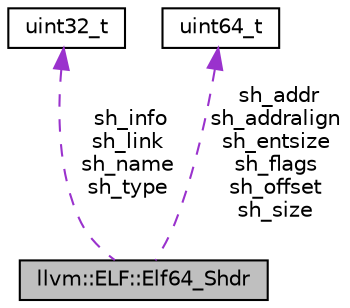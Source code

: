digraph "llvm::ELF::Elf64_Shdr"
{
 // LATEX_PDF_SIZE
  bgcolor="transparent";
  edge [fontname="Helvetica",fontsize="10",labelfontname="Helvetica",labelfontsize="10"];
  node [fontname="Helvetica",fontsize="10",shape="box"];
  Node1 [label="llvm::ELF::Elf64_Shdr",height=0.2,width=0.4,color="black", fillcolor="grey75", style="filled", fontcolor="black",tooltip=" "];
  Node2 -> Node1 [dir="back",color="darkorchid3",fontsize="10",style="dashed",label=" sh_info\nsh_link\nsh_name\nsh_type" ,fontname="Helvetica"];
  Node2 [label="uint32_t",height=0.2,width=0.4,color="black",URL="$classuint32__t.html",tooltip=" "];
  Node3 -> Node1 [dir="back",color="darkorchid3",fontsize="10",style="dashed",label=" sh_addr\nsh_addralign\nsh_entsize\nsh_flags\nsh_offset\nsh_size" ,fontname="Helvetica"];
  Node3 [label="uint64_t",height=0.2,width=0.4,color="black",tooltip=" "];
}
